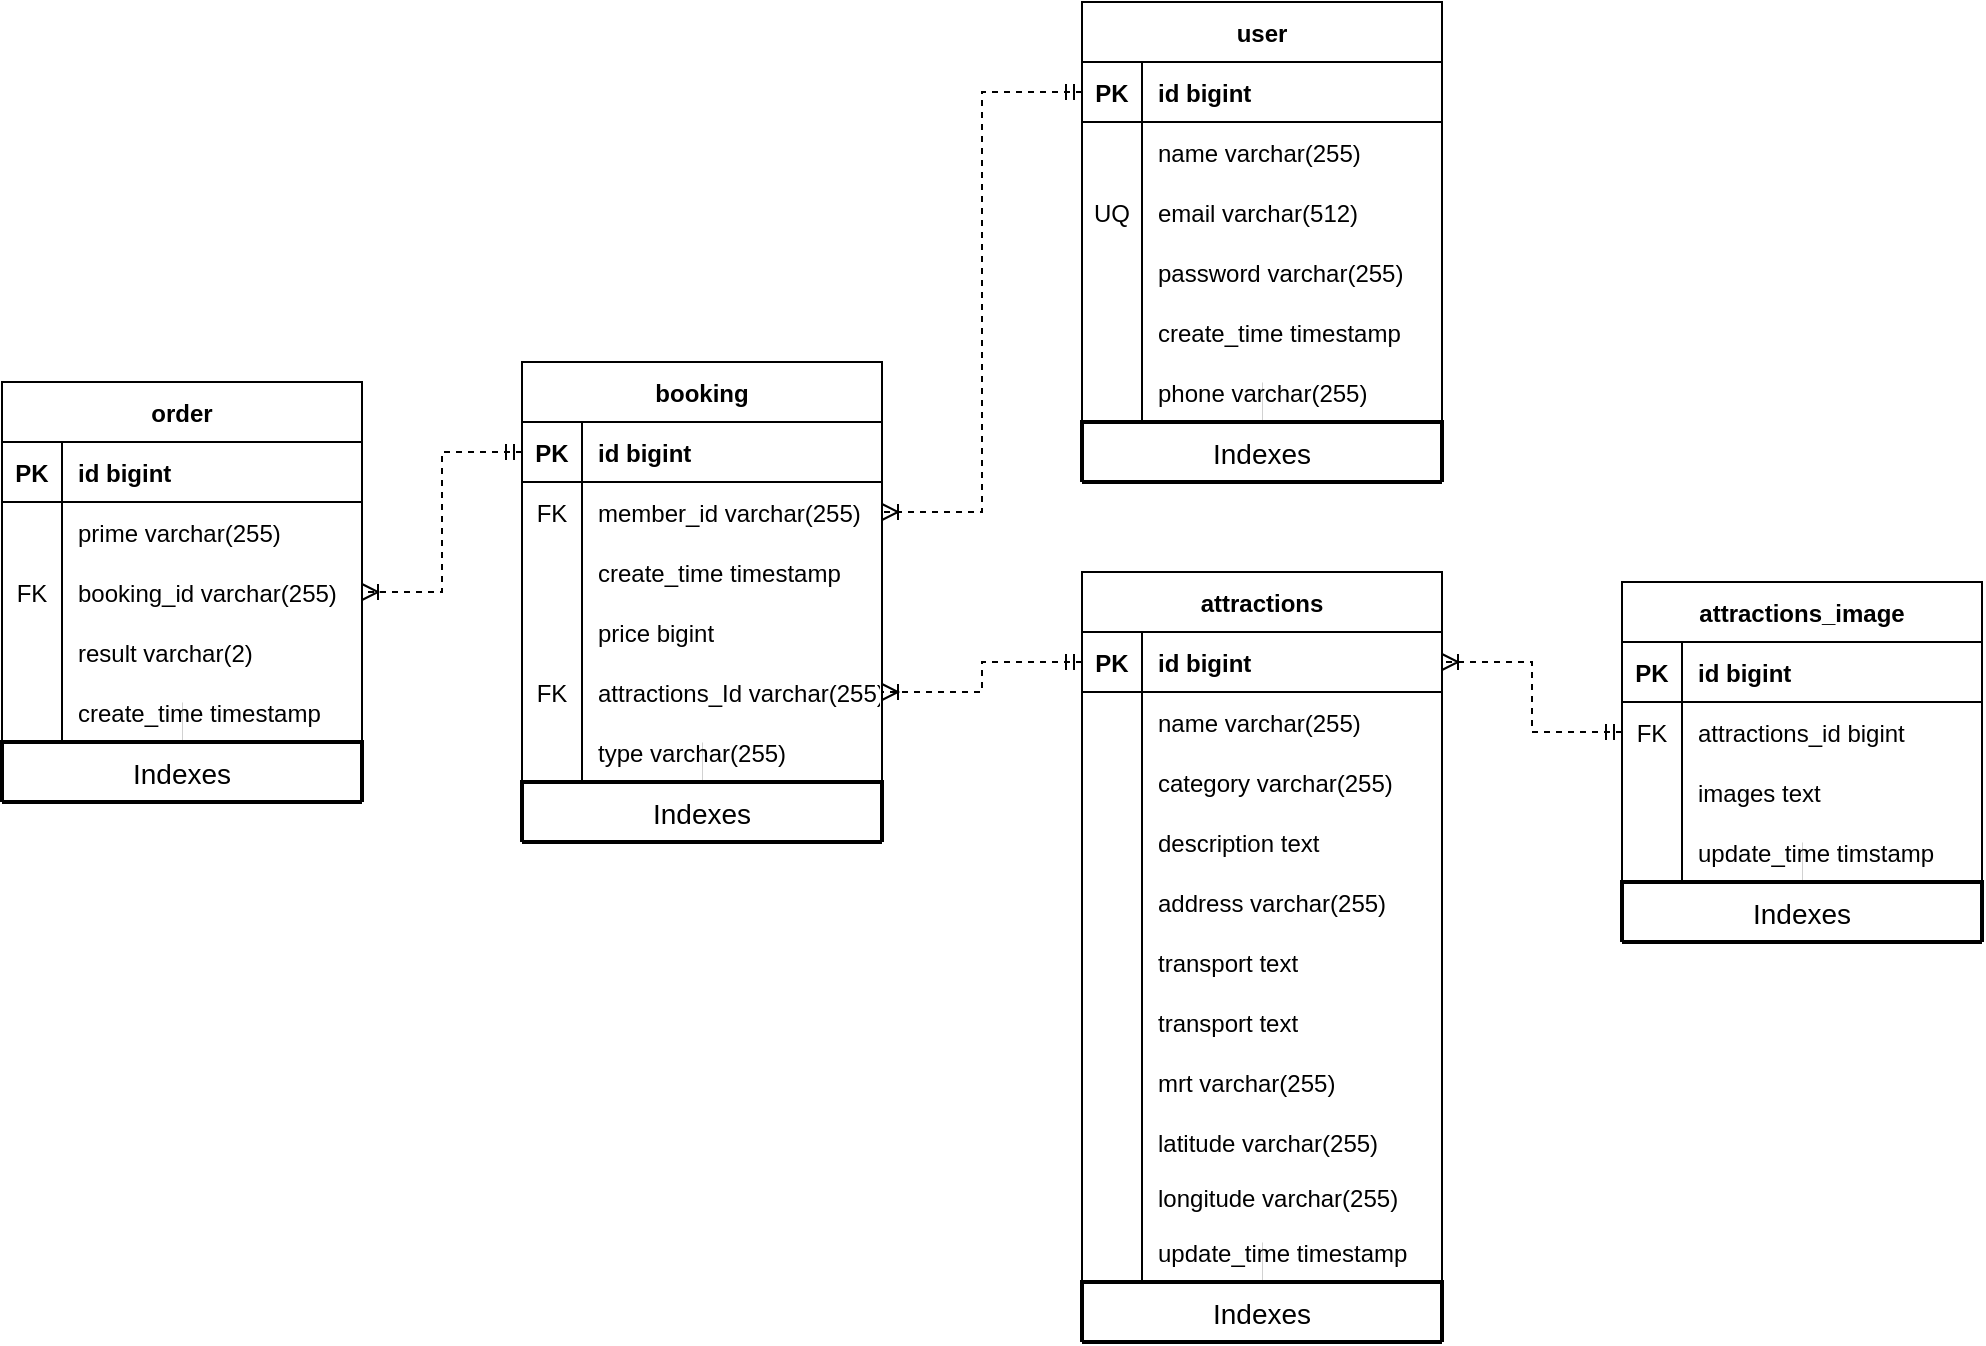 <mxfile version="16.6.4" type="device"><diagram name="Page-1" id="2ca16b54-16f6-2749-3443-fa8db7711227"><mxGraphModel dx="1056" dy="590" grid="1" gridSize="10" guides="1" tooltips="1" connect="1" arrows="1" fold="1" page="1" pageScale="1" pageWidth="1100" pageHeight="850" background="none" math="0" shadow="0"><root><mxCell id="0"/><mxCell id="1" parent="0"/><mxCell id="bOyy2fkthB6NbltApx4G-75" value="" style="edgeStyle=orthogonalEdgeStyle;rounded=0;orthogonalLoop=1;jettySize=auto;html=1;endArrow=none;endFill=0;strokeWidth=0;" parent="1" source="bOyy2fkthB6NbltApx4G-18" target="bOyy2fkthB6NbltApx4G-59" edge="1"><mxGeometry relative="1" as="geometry"/></mxCell><mxCell id="bOyy2fkthB6NbltApx4G-18" value="user" style="shape=table;startSize=30;container=1;collapsible=1;childLayout=tableLayout;fixedRows=1;rowLines=0;fontStyle=1;align=center;resizeLast=1;" parent="1" vertex="1"><mxGeometry x="550" y="30" width="180" height="210" as="geometry"><mxRectangle x="510" y="290" width="60" height="30" as="alternateBounds"/></mxGeometry></mxCell><mxCell id="bOyy2fkthB6NbltApx4G-19" value="" style="shape=tableRow;horizontal=0;startSize=0;swimlaneHead=0;swimlaneBody=0;fillColor=none;collapsible=0;dropTarget=0;points=[[0,0.5],[1,0.5]];portConstraint=eastwest;top=0;left=0;right=0;bottom=1;" parent="bOyy2fkthB6NbltApx4G-18" vertex="1"><mxGeometry y="30" width="180" height="30" as="geometry"/></mxCell><mxCell id="bOyy2fkthB6NbltApx4G-20" value="PK" style="shape=partialRectangle;connectable=0;fillColor=none;top=0;left=0;bottom=0;right=0;fontStyle=1;overflow=hidden;" parent="bOyy2fkthB6NbltApx4G-19" vertex="1"><mxGeometry width="30" height="30" as="geometry"><mxRectangle width="30" height="30" as="alternateBounds"/></mxGeometry></mxCell><mxCell id="bOyy2fkthB6NbltApx4G-21" value="id bigint" style="shape=partialRectangle;connectable=0;fillColor=none;top=0;left=0;bottom=0;right=0;align=left;spacingLeft=6;fontStyle=1;overflow=hidden;" parent="bOyy2fkthB6NbltApx4G-19" vertex="1"><mxGeometry x="30" width="150" height="30" as="geometry"><mxRectangle width="150" height="30" as="alternateBounds"/></mxGeometry></mxCell><mxCell id="bOyy2fkthB6NbltApx4G-22" value="" style="shape=tableRow;horizontal=0;startSize=0;swimlaneHead=0;swimlaneBody=0;fillColor=none;collapsible=0;dropTarget=0;points=[[0,0.5],[1,0.5]];portConstraint=eastwest;top=0;left=0;right=0;bottom=0;" parent="bOyy2fkthB6NbltApx4G-18" vertex="1"><mxGeometry y="60" width="180" height="30" as="geometry"/></mxCell><mxCell id="bOyy2fkthB6NbltApx4G-23" value="" style="shape=partialRectangle;connectable=0;fillColor=none;top=0;left=0;bottom=0;right=0;editable=1;overflow=hidden;" parent="bOyy2fkthB6NbltApx4G-22" vertex="1"><mxGeometry width="30" height="30" as="geometry"><mxRectangle width="30" height="30" as="alternateBounds"/></mxGeometry></mxCell><mxCell id="bOyy2fkthB6NbltApx4G-24" value="name varchar(255)" style="shape=partialRectangle;connectable=0;fillColor=none;top=0;left=0;bottom=0;right=0;align=left;spacingLeft=6;overflow=hidden;" parent="bOyy2fkthB6NbltApx4G-22" vertex="1"><mxGeometry x="30" width="150" height="30" as="geometry"><mxRectangle width="150" height="30" as="alternateBounds"/></mxGeometry></mxCell><mxCell id="bOyy2fkthB6NbltApx4G-25" value="" style="shape=tableRow;horizontal=0;startSize=0;swimlaneHead=0;swimlaneBody=0;fillColor=none;collapsible=0;dropTarget=0;points=[[0,0.5],[1,0.5]];portConstraint=eastwest;top=0;left=0;right=0;bottom=0;" parent="bOyy2fkthB6NbltApx4G-18" vertex="1"><mxGeometry y="90" width="180" height="30" as="geometry"/></mxCell><mxCell id="bOyy2fkthB6NbltApx4G-26" value="UQ" style="shape=partialRectangle;connectable=0;fillColor=none;top=0;left=0;bottom=0;right=0;editable=1;overflow=hidden;" parent="bOyy2fkthB6NbltApx4G-25" vertex="1"><mxGeometry width="30" height="30" as="geometry"><mxRectangle width="30" height="30" as="alternateBounds"/></mxGeometry></mxCell><mxCell id="bOyy2fkthB6NbltApx4G-27" value="email varchar(512)" style="shape=partialRectangle;connectable=0;fillColor=none;top=0;left=0;bottom=0;right=0;align=left;spacingLeft=6;overflow=hidden;" parent="bOyy2fkthB6NbltApx4G-25" vertex="1"><mxGeometry x="30" width="150" height="30" as="geometry"><mxRectangle width="150" height="30" as="alternateBounds"/></mxGeometry></mxCell><mxCell id="bOyy2fkthB6NbltApx4G-28" value="" style="shape=tableRow;horizontal=0;startSize=0;swimlaneHead=0;swimlaneBody=0;fillColor=none;collapsible=0;dropTarget=0;portConstraint=eastwest;top=0;left=0;right=0;bottom=0;" parent="bOyy2fkthB6NbltApx4G-18" vertex="1"><mxGeometry y="120" width="180" height="30" as="geometry"/></mxCell><mxCell id="bOyy2fkthB6NbltApx4G-29" value="" style="shape=partialRectangle;connectable=0;fillColor=none;top=0;left=0;bottom=0;right=0;editable=1;overflow=hidden;" parent="bOyy2fkthB6NbltApx4G-28" vertex="1"><mxGeometry width="30" height="30" as="geometry"><mxRectangle width="30" height="30" as="alternateBounds"/></mxGeometry></mxCell><mxCell id="bOyy2fkthB6NbltApx4G-30" value="password varchar(255)" style="shape=partialRectangle;connectable=0;fillColor=none;top=0;left=0;bottom=0;right=0;align=left;spacingLeft=6;overflow=hidden;" parent="bOyy2fkthB6NbltApx4G-28" vertex="1"><mxGeometry x="30" width="150" height="30" as="geometry"><mxRectangle width="150" height="30" as="alternateBounds"/></mxGeometry></mxCell><mxCell id="bOyy2fkthB6NbltApx4G-35" style="shape=tableRow;horizontal=0;startSize=0;swimlaneHead=0;swimlaneBody=0;fillColor=none;collapsible=0;dropTarget=0;points=[[0,0.5],[1,0.5]];portConstraint=eastwest;top=0;left=0;right=0;bottom=0;" parent="bOyy2fkthB6NbltApx4G-18" vertex="1"><mxGeometry y="150" width="180" height="30" as="geometry"/></mxCell><mxCell id="bOyy2fkthB6NbltApx4G-36" style="shape=partialRectangle;connectable=0;fillColor=none;top=0;left=0;bottom=0;right=0;editable=1;overflow=hidden;" parent="bOyy2fkthB6NbltApx4G-35" vertex="1"><mxGeometry width="30" height="30" as="geometry"><mxRectangle width="30" height="30" as="alternateBounds"/></mxGeometry></mxCell><mxCell id="bOyy2fkthB6NbltApx4G-37" value="create_time timestamp" style="shape=partialRectangle;connectable=0;fillColor=none;top=0;left=0;bottom=0;right=0;align=left;spacingLeft=6;overflow=hidden;" parent="bOyy2fkthB6NbltApx4G-35" vertex="1"><mxGeometry x="30" width="150" height="30" as="geometry"><mxRectangle width="150" height="30" as="alternateBounds"/></mxGeometry></mxCell><mxCell id="bOyy2fkthB6NbltApx4G-253" style="shape=tableRow;horizontal=0;startSize=0;swimlaneHead=0;swimlaneBody=0;fillColor=none;collapsible=0;dropTarget=0;points=[[0,0.5],[1,0.5]];portConstraint=eastwest;top=0;left=0;right=0;bottom=0;" parent="bOyy2fkthB6NbltApx4G-18" vertex="1"><mxGeometry y="180" width="180" height="30" as="geometry"/></mxCell><mxCell id="bOyy2fkthB6NbltApx4G-254" style="shape=partialRectangle;connectable=0;fillColor=none;top=0;left=0;bottom=0;right=0;editable=1;overflow=hidden;" parent="bOyy2fkthB6NbltApx4G-253" vertex="1"><mxGeometry width="30" height="30" as="geometry"><mxRectangle width="30" height="30" as="alternateBounds"/></mxGeometry></mxCell><mxCell id="bOyy2fkthB6NbltApx4G-255" value="phone varchar(255)" style="shape=partialRectangle;connectable=0;fillColor=none;top=0;left=0;bottom=0;right=0;align=left;spacingLeft=6;overflow=hidden;" parent="bOyy2fkthB6NbltApx4G-253" vertex="1"><mxGeometry x="30" width="150" height="30" as="geometry"><mxRectangle width="150" height="30" as="alternateBounds"/></mxGeometry></mxCell><mxCell id="bOyy2fkthB6NbltApx4G-38" value="Indexes" style="swimlane;childLayout=stackLayout;horizontal=1;startSize=30;horizontalStack=0;rounded=1;fontSize=14;fontStyle=0;strokeWidth=2;resizeParent=0;resizeLast=1;shadow=0;dashed=0;align=center;" parent="1" vertex="1" collapsed="1"><mxGeometry x="550" y="240" width="180" height="30" as="geometry"><mxRectangle x="350" y="480" width="180" height="120" as="alternateBounds"/></mxGeometry></mxCell><mxCell id="bOyy2fkthB6NbltApx4G-39" value="+Attribute1&#10;+Attribute2&#10;+Attribute3" style="align=left;strokeColor=none;fillColor=none;spacingLeft=4;fontSize=12;verticalAlign=top;resizable=0;rotatable=0;part=1;" parent="bOyy2fkthB6NbltApx4G-38" vertex="1"><mxGeometry y="30" width="180" height="90" as="geometry"/></mxCell><mxCell id="bOyy2fkthB6NbltApx4G-59" value="member" style="shape=table;startSize=30;container=1;collapsible=1;childLayout=tableLayout;fixedRows=1;rowLines=0;fontStyle=1;align=center;resizeLast=1;" parent="bOyy2fkthB6NbltApx4G-38" vertex="1"><mxGeometry x="-20" y="-20" width="180" height="180" as="geometry"><mxRectangle x="510" y="290" width="60" height="30" as="alternateBounds"/></mxGeometry></mxCell><mxCell id="bOyy2fkthB6NbltApx4G-60" value="" style="shape=tableRow;horizontal=0;startSize=0;swimlaneHead=0;swimlaneBody=0;fillColor=none;collapsible=0;dropTarget=0;points=[[0,0.5],[1,0.5]];portConstraint=eastwest;top=0;left=0;right=0;bottom=1;" parent="bOyy2fkthB6NbltApx4G-59" vertex="1"><mxGeometry y="30" width="180" height="30" as="geometry"/></mxCell><mxCell id="bOyy2fkthB6NbltApx4G-61" value="PK" style="shape=partialRectangle;connectable=0;fillColor=none;top=0;left=0;bottom=0;right=0;fontStyle=1;overflow=hidden;" parent="bOyy2fkthB6NbltApx4G-60" vertex="1"><mxGeometry width="30" height="30" as="geometry"><mxRectangle width="30" height="30" as="alternateBounds"/></mxGeometry></mxCell><mxCell id="bOyy2fkthB6NbltApx4G-62" value="id bigint" style="shape=partialRectangle;connectable=0;fillColor=none;top=0;left=0;bottom=0;right=0;align=left;spacingLeft=6;fontStyle=1;overflow=hidden;" parent="bOyy2fkthB6NbltApx4G-60" vertex="1"><mxGeometry x="30" width="150" height="30" as="geometry"><mxRectangle width="150" height="30" as="alternateBounds"/></mxGeometry></mxCell><mxCell id="bOyy2fkthB6NbltApx4G-63" value="" style="shape=tableRow;horizontal=0;startSize=0;swimlaneHead=0;swimlaneBody=0;fillColor=none;collapsible=0;dropTarget=0;points=[[0,0.5],[1,0.5]];portConstraint=eastwest;top=0;left=0;right=0;bottom=0;" parent="bOyy2fkthB6NbltApx4G-59" vertex="1"><mxGeometry y="60" width="180" height="30" as="geometry"/></mxCell><mxCell id="bOyy2fkthB6NbltApx4G-64" value="" style="shape=partialRectangle;connectable=0;fillColor=none;top=0;left=0;bottom=0;right=0;editable=1;overflow=hidden;" parent="bOyy2fkthB6NbltApx4G-63" vertex="1"><mxGeometry width="30" height="30" as="geometry"><mxRectangle width="30" height="30" as="alternateBounds"/></mxGeometry></mxCell><mxCell id="bOyy2fkthB6NbltApx4G-65" value="name varchar(255)" style="shape=partialRectangle;connectable=0;fillColor=none;top=0;left=0;bottom=0;right=0;align=left;spacingLeft=6;overflow=hidden;" parent="bOyy2fkthB6NbltApx4G-63" vertex="1"><mxGeometry x="30" width="150" height="30" as="geometry"><mxRectangle width="150" height="30" as="alternateBounds"/></mxGeometry></mxCell><mxCell id="bOyy2fkthB6NbltApx4G-66" value="" style="shape=tableRow;horizontal=0;startSize=0;swimlaneHead=0;swimlaneBody=0;fillColor=none;collapsible=0;dropTarget=0;points=[[0,0.5],[1,0.5]];portConstraint=eastwest;top=0;left=0;right=0;bottom=0;" parent="bOyy2fkthB6NbltApx4G-59" vertex="1"><mxGeometry y="90" width="180" height="30" as="geometry"/></mxCell><mxCell id="bOyy2fkthB6NbltApx4G-67" value="" style="shape=partialRectangle;connectable=0;fillColor=none;top=0;left=0;bottom=0;right=0;editable=1;overflow=hidden;" parent="bOyy2fkthB6NbltApx4G-66" vertex="1"><mxGeometry width="30" height="30" as="geometry"><mxRectangle width="30" height="30" as="alternateBounds"/></mxGeometry></mxCell><mxCell id="bOyy2fkthB6NbltApx4G-68" value="username varchar(255)" style="shape=partialRectangle;connectable=0;fillColor=none;top=0;left=0;bottom=0;right=0;align=left;spacingLeft=6;overflow=hidden;" parent="bOyy2fkthB6NbltApx4G-66" vertex="1"><mxGeometry x="30" width="150" height="30" as="geometry"><mxRectangle width="150" height="30" as="alternateBounds"/></mxGeometry></mxCell><mxCell id="bOyy2fkthB6NbltApx4G-69" value="" style="shape=tableRow;horizontal=0;startSize=0;swimlaneHead=0;swimlaneBody=0;fillColor=none;collapsible=0;dropTarget=0;portConstraint=eastwest;top=0;left=0;right=0;bottom=0;" parent="bOyy2fkthB6NbltApx4G-59" vertex="1"><mxGeometry y="120" width="180" height="30" as="geometry"/></mxCell><mxCell id="bOyy2fkthB6NbltApx4G-70" value="" style="shape=partialRectangle;connectable=0;fillColor=none;top=0;left=0;bottom=0;right=0;editable=1;overflow=hidden;" parent="bOyy2fkthB6NbltApx4G-69" vertex="1"><mxGeometry width="30" height="30" as="geometry"><mxRectangle width="30" height="30" as="alternateBounds"/></mxGeometry></mxCell><mxCell id="bOyy2fkthB6NbltApx4G-71" value="password varchar(255)" style="shape=partialRectangle;connectable=0;fillColor=none;top=0;left=0;bottom=0;right=0;align=left;spacingLeft=6;overflow=hidden;" parent="bOyy2fkthB6NbltApx4G-69" vertex="1"><mxGeometry x="30" width="150" height="30" as="geometry"><mxRectangle width="150" height="30" as="alternateBounds"/></mxGeometry></mxCell><mxCell id="bOyy2fkthB6NbltApx4G-72" style="shape=tableRow;horizontal=0;startSize=0;swimlaneHead=0;swimlaneBody=0;fillColor=none;collapsible=0;dropTarget=0;points=[[0,0.5],[1,0.5]];portConstraint=eastwest;top=0;left=0;right=0;bottom=0;" parent="bOyy2fkthB6NbltApx4G-59" vertex="1"><mxGeometry y="150" width="180" height="30" as="geometry"/></mxCell><mxCell id="bOyy2fkthB6NbltApx4G-73" style="shape=partialRectangle;connectable=0;fillColor=none;top=0;left=0;bottom=0;right=0;editable=1;overflow=hidden;" parent="bOyy2fkthB6NbltApx4G-72" vertex="1"><mxGeometry width="30" height="30" as="geometry"><mxRectangle width="30" height="30" as="alternateBounds"/></mxGeometry></mxCell><mxCell id="bOyy2fkthB6NbltApx4G-74" value="create_time timestamp" style="shape=partialRectangle;connectable=0;fillColor=none;top=0;left=0;bottom=0;right=0;align=left;spacingLeft=6;overflow=hidden;" parent="bOyy2fkthB6NbltApx4G-72" vertex="1"><mxGeometry x="30" width="150" height="30" as="geometry"><mxRectangle width="150" height="30" as="alternateBounds"/></mxGeometry></mxCell><mxCell id="bOyy2fkthB6NbltApx4G-77" value="" style="edgeStyle=orthogonalEdgeStyle;rounded=0;orthogonalLoop=1;jettySize=auto;html=1;endArrow=none;endFill=0;strokeWidth=0;" parent="1" source="bOyy2fkthB6NbltApx4G-78" target="bOyy2fkthB6NbltApx4G-96" edge="1"><mxGeometry relative="1" as="geometry"/></mxCell><mxCell id="bOyy2fkthB6NbltApx4G-78" value="attractions" style="shape=table;startSize=30;container=1;collapsible=1;childLayout=tableLayout;fixedRows=1;rowLines=0;fontStyle=1;align=center;resizeLast=1;" parent="1" vertex="1"><mxGeometry x="550" y="315" width="180" height="355" as="geometry"><mxRectangle x="510" y="290" width="60" height="30" as="alternateBounds"/></mxGeometry></mxCell><mxCell id="bOyy2fkthB6NbltApx4G-79" value="" style="shape=tableRow;horizontal=0;startSize=0;swimlaneHead=0;swimlaneBody=0;fillColor=none;collapsible=0;dropTarget=0;points=[[0,0.5],[1,0.5]];portConstraint=eastwest;top=0;left=0;right=0;bottom=1;" parent="bOyy2fkthB6NbltApx4G-78" vertex="1"><mxGeometry y="30" width="180" height="30" as="geometry"/></mxCell><mxCell id="bOyy2fkthB6NbltApx4G-80" value="PK" style="shape=partialRectangle;connectable=0;fillColor=none;top=0;left=0;bottom=0;right=0;fontStyle=1;overflow=hidden;" parent="bOyy2fkthB6NbltApx4G-79" vertex="1"><mxGeometry width="30" height="30" as="geometry"><mxRectangle width="30" height="30" as="alternateBounds"/></mxGeometry></mxCell><mxCell id="bOyy2fkthB6NbltApx4G-81" value="id bigint" style="shape=partialRectangle;connectable=0;fillColor=none;top=0;left=0;bottom=0;right=0;align=left;spacingLeft=6;fontStyle=1;overflow=hidden;" parent="bOyy2fkthB6NbltApx4G-79" vertex="1"><mxGeometry x="30" width="150" height="30" as="geometry"><mxRectangle width="150" height="30" as="alternateBounds"/></mxGeometry></mxCell><mxCell id="bOyy2fkthB6NbltApx4G-82" value="" style="shape=tableRow;horizontal=0;startSize=0;swimlaneHead=0;swimlaneBody=0;fillColor=none;collapsible=0;dropTarget=0;points=[[0,0.5],[1,0.5]];portConstraint=eastwest;top=0;left=0;right=0;bottom=0;" parent="bOyy2fkthB6NbltApx4G-78" vertex="1"><mxGeometry y="60" width="180" height="30" as="geometry"/></mxCell><mxCell id="bOyy2fkthB6NbltApx4G-83" value="" style="shape=partialRectangle;connectable=0;fillColor=none;top=0;left=0;bottom=0;right=0;editable=1;overflow=hidden;" parent="bOyy2fkthB6NbltApx4G-82" vertex="1"><mxGeometry width="30" height="30" as="geometry"><mxRectangle width="30" height="30" as="alternateBounds"/></mxGeometry></mxCell><mxCell id="bOyy2fkthB6NbltApx4G-84" value="name varchar(255)" style="shape=partialRectangle;connectable=0;fillColor=none;top=0;left=0;bottom=0;right=0;align=left;spacingLeft=6;overflow=hidden;" parent="bOyy2fkthB6NbltApx4G-82" vertex="1"><mxGeometry x="30" width="150" height="30" as="geometry"><mxRectangle width="150" height="30" as="alternateBounds"/></mxGeometry></mxCell><mxCell id="bOyy2fkthB6NbltApx4G-85" value="" style="shape=tableRow;horizontal=0;startSize=0;swimlaneHead=0;swimlaneBody=0;fillColor=none;collapsible=0;dropTarget=0;points=[[0,0.5],[1,0.5]];portConstraint=eastwest;top=0;left=0;right=0;bottom=0;" parent="bOyy2fkthB6NbltApx4G-78" vertex="1"><mxGeometry y="90" width="180" height="30" as="geometry"/></mxCell><mxCell id="bOyy2fkthB6NbltApx4G-86" value="" style="shape=partialRectangle;connectable=0;fillColor=none;top=0;left=0;bottom=0;right=0;editable=1;overflow=hidden;" parent="bOyy2fkthB6NbltApx4G-85" vertex="1"><mxGeometry width="30" height="30" as="geometry"><mxRectangle width="30" height="30" as="alternateBounds"/></mxGeometry></mxCell><mxCell id="bOyy2fkthB6NbltApx4G-87" value="category varchar(255)" style="shape=partialRectangle;connectable=0;fillColor=none;top=0;left=0;bottom=0;right=0;align=left;spacingLeft=6;overflow=hidden;" parent="bOyy2fkthB6NbltApx4G-85" vertex="1"><mxGeometry x="30" width="150" height="30" as="geometry"><mxRectangle width="150" height="30" as="alternateBounds"/></mxGeometry></mxCell><mxCell id="bOyy2fkthB6NbltApx4G-88" value="" style="shape=tableRow;horizontal=0;startSize=0;swimlaneHead=0;swimlaneBody=0;fillColor=none;collapsible=0;dropTarget=0;portConstraint=eastwest;top=0;left=0;right=0;bottom=0;" parent="bOyy2fkthB6NbltApx4G-78" vertex="1"><mxGeometry y="120" width="180" height="30" as="geometry"/></mxCell><mxCell id="bOyy2fkthB6NbltApx4G-89" value="" style="shape=partialRectangle;connectable=0;fillColor=none;top=0;left=0;bottom=0;right=0;editable=1;overflow=hidden;" parent="bOyy2fkthB6NbltApx4G-88" vertex="1"><mxGeometry width="30" height="30" as="geometry"><mxRectangle width="30" height="30" as="alternateBounds"/></mxGeometry></mxCell><mxCell id="bOyy2fkthB6NbltApx4G-90" value="description text" style="shape=partialRectangle;connectable=0;fillColor=none;top=0;left=0;bottom=0;right=0;align=left;spacingLeft=6;overflow=hidden;" parent="bOyy2fkthB6NbltApx4G-88" vertex="1"><mxGeometry x="30" width="150" height="30" as="geometry"><mxRectangle width="150" height="30" as="alternateBounds"/></mxGeometry></mxCell><mxCell id="bOyy2fkthB6NbltApx4G-91" style="shape=tableRow;horizontal=0;startSize=0;swimlaneHead=0;swimlaneBody=0;fillColor=none;collapsible=0;dropTarget=0;points=[[0,0.5],[1,0.5]];portConstraint=eastwest;top=0;left=0;right=0;bottom=0;" parent="bOyy2fkthB6NbltApx4G-78" vertex="1"><mxGeometry y="150" width="180" height="30" as="geometry"/></mxCell><mxCell id="bOyy2fkthB6NbltApx4G-92" style="shape=partialRectangle;connectable=0;fillColor=none;top=0;left=0;bottom=0;right=0;editable=1;overflow=hidden;" parent="bOyy2fkthB6NbltApx4G-91" vertex="1"><mxGeometry width="30" height="30" as="geometry"><mxRectangle width="30" height="30" as="alternateBounds"/></mxGeometry></mxCell><mxCell id="bOyy2fkthB6NbltApx4G-93" value="address varchar(255)" style="shape=partialRectangle;connectable=0;fillColor=none;top=0;left=0;bottom=0;right=0;align=left;spacingLeft=6;overflow=hidden;" parent="bOyy2fkthB6NbltApx4G-91" vertex="1"><mxGeometry x="30" width="150" height="30" as="geometry"><mxRectangle width="150" height="30" as="alternateBounds"/></mxGeometry></mxCell><mxCell id="bOyy2fkthB6NbltApx4G-182" style="shape=tableRow;horizontal=0;startSize=0;swimlaneHead=0;swimlaneBody=0;fillColor=none;collapsible=0;dropTarget=0;points=[[0,0.5],[1,0.5]];portConstraint=eastwest;top=0;left=0;right=0;bottom=0;" parent="bOyy2fkthB6NbltApx4G-78" vertex="1"><mxGeometry y="180" width="180" height="30" as="geometry"/></mxCell><mxCell id="bOyy2fkthB6NbltApx4G-183" style="shape=partialRectangle;connectable=0;fillColor=none;top=0;left=0;bottom=0;right=0;editable=1;overflow=hidden;" parent="bOyy2fkthB6NbltApx4G-182" vertex="1"><mxGeometry width="30" height="30" as="geometry"><mxRectangle width="30" height="30" as="alternateBounds"/></mxGeometry></mxCell><mxCell id="bOyy2fkthB6NbltApx4G-184" value="transport text" style="shape=partialRectangle;connectable=0;fillColor=none;top=0;left=0;bottom=0;right=0;align=left;spacingLeft=6;overflow=hidden;" parent="bOyy2fkthB6NbltApx4G-182" vertex="1"><mxGeometry x="30" width="150" height="30" as="geometry"><mxRectangle width="150" height="30" as="alternateBounds"/></mxGeometry></mxCell><mxCell id="bOyy2fkthB6NbltApx4G-275" style="shape=tableRow;horizontal=0;startSize=0;swimlaneHead=0;swimlaneBody=0;fillColor=none;collapsible=0;dropTarget=0;points=[[0,0.5],[1,0.5]];portConstraint=eastwest;top=0;left=0;right=0;bottom=0;" parent="bOyy2fkthB6NbltApx4G-78" vertex="1"><mxGeometry y="210" width="180" height="30" as="geometry"/></mxCell><mxCell id="bOyy2fkthB6NbltApx4G-276" style="shape=partialRectangle;connectable=0;fillColor=none;top=0;left=0;bottom=0;right=0;editable=1;overflow=hidden;" parent="bOyy2fkthB6NbltApx4G-275" vertex="1"><mxGeometry width="30" height="30" as="geometry"><mxRectangle width="30" height="30" as="alternateBounds"/></mxGeometry></mxCell><mxCell id="bOyy2fkthB6NbltApx4G-277" value="transport text" style="shape=partialRectangle;connectable=0;fillColor=none;top=0;left=0;bottom=0;right=0;align=left;spacingLeft=6;overflow=hidden;" parent="bOyy2fkthB6NbltApx4G-275" vertex="1"><mxGeometry x="30" width="150" height="30" as="geometry"><mxRectangle width="150" height="30" as="alternateBounds"/></mxGeometry></mxCell><mxCell id="bOyy2fkthB6NbltApx4G-185" style="shape=tableRow;horizontal=0;startSize=0;swimlaneHead=0;swimlaneBody=0;fillColor=none;collapsible=0;dropTarget=0;points=[[0,0.5],[1,0.5]];portConstraint=eastwest;top=0;left=0;right=0;bottom=0;" parent="bOyy2fkthB6NbltApx4G-78" vertex="1"><mxGeometry y="240" width="180" height="30" as="geometry"/></mxCell><mxCell id="bOyy2fkthB6NbltApx4G-186" style="shape=partialRectangle;connectable=0;fillColor=none;top=0;left=0;bottom=0;right=0;editable=1;overflow=hidden;" parent="bOyy2fkthB6NbltApx4G-185" vertex="1"><mxGeometry width="30" height="30" as="geometry"><mxRectangle width="30" height="30" as="alternateBounds"/></mxGeometry></mxCell><mxCell id="bOyy2fkthB6NbltApx4G-187" value="mrt varchar(255)" style="shape=partialRectangle;connectable=0;fillColor=none;top=0;left=0;bottom=0;right=0;align=left;spacingLeft=6;overflow=hidden;" parent="bOyy2fkthB6NbltApx4G-185" vertex="1"><mxGeometry x="30" width="150" height="30" as="geometry"><mxRectangle width="150" height="30" as="alternateBounds"/></mxGeometry></mxCell><mxCell id="bOyy2fkthB6NbltApx4G-188" style="shape=tableRow;horizontal=0;startSize=0;swimlaneHead=0;swimlaneBody=0;fillColor=none;collapsible=0;dropTarget=0;points=[[0,0.5],[1,0.5]];portConstraint=eastwest;top=0;left=0;right=0;bottom=0;" parent="bOyy2fkthB6NbltApx4G-78" vertex="1"><mxGeometry y="270" width="180" height="30" as="geometry"/></mxCell><mxCell id="bOyy2fkthB6NbltApx4G-189" style="shape=partialRectangle;connectable=0;fillColor=none;top=0;left=0;bottom=0;right=0;editable=1;overflow=hidden;" parent="bOyy2fkthB6NbltApx4G-188" vertex="1"><mxGeometry width="30" height="30" as="geometry"><mxRectangle width="30" height="30" as="alternateBounds"/></mxGeometry></mxCell><mxCell id="bOyy2fkthB6NbltApx4G-190" value="latitude varchar(255)" style="shape=partialRectangle;connectable=0;fillColor=none;top=0;left=0;bottom=0;right=0;align=left;spacingLeft=6;overflow=hidden;" parent="bOyy2fkthB6NbltApx4G-188" vertex="1"><mxGeometry x="30" width="150" height="30" as="geometry"><mxRectangle width="150" height="30" as="alternateBounds"/></mxGeometry></mxCell><mxCell id="bOyy2fkthB6NbltApx4G-191" style="shape=tableRow;horizontal=0;startSize=0;swimlaneHead=0;swimlaneBody=0;fillColor=none;collapsible=0;dropTarget=0;points=[[0,0.5],[1,0.5]];portConstraint=eastwest;top=0;left=0;right=0;bottom=0;" parent="bOyy2fkthB6NbltApx4G-78" vertex="1"><mxGeometry y="300" width="180" height="25" as="geometry"/></mxCell><mxCell id="bOyy2fkthB6NbltApx4G-192" style="shape=partialRectangle;connectable=0;fillColor=none;top=0;left=0;bottom=0;right=0;editable=1;overflow=hidden;" parent="bOyy2fkthB6NbltApx4G-191" vertex="1"><mxGeometry width="30" height="25" as="geometry"><mxRectangle width="30" height="25" as="alternateBounds"/></mxGeometry></mxCell><mxCell id="bOyy2fkthB6NbltApx4G-193" value="longitude varchar(255)" style="shape=partialRectangle;connectable=0;fillColor=none;top=0;left=0;bottom=0;right=0;align=left;spacingLeft=6;overflow=hidden;" parent="bOyy2fkthB6NbltApx4G-191" vertex="1"><mxGeometry x="30" width="150" height="25" as="geometry"><mxRectangle width="150" height="25" as="alternateBounds"/></mxGeometry></mxCell><mxCell id="bOyy2fkthB6NbltApx4G-272" style="shape=tableRow;horizontal=0;startSize=0;swimlaneHead=0;swimlaneBody=0;fillColor=none;collapsible=0;dropTarget=0;points=[[0,0.5],[1,0.5]];portConstraint=eastwest;top=0;left=0;right=0;bottom=0;" parent="bOyy2fkthB6NbltApx4G-78" vertex="1"><mxGeometry y="325" width="180" height="30" as="geometry"/></mxCell><mxCell id="bOyy2fkthB6NbltApx4G-273" style="shape=partialRectangle;connectable=0;fillColor=none;top=0;left=0;bottom=0;right=0;editable=1;overflow=hidden;" parent="bOyy2fkthB6NbltApx4G-272" vertex="1"><mxGeometry width="30" height="30" as="geometry"><mxRectangle width="30" height="30" as="alternateBounds"/></mxGeometry></mxCell><mxCell id="bOyy2fkthB6NbltApx4G-274" value="update_time timestamp" style="shape=partialRectangle;connectable=0;fillColor=none;top=0;left=0;bottom=0;right=0;align=left;spacingLeft=6;overflow=hidden;" parent="bOyy2fkthB6NbltApx4G-272" vertex="1"><mxGeometry x="30" width="150" height="30" as="geometry"><mxRectangle width="150" height="30" as="alternateBounds"/></mxGeometry></mxCell><mxCell id="bOyy2fkthB6NbltApx4G-94" value="Indexes" style="swimlane;childLayout=stackLayout;horizontal=1;startSize=30;horizontalStack=0;rounded=1;fontSize=14;fontStyle=0;strokeWidth=2;resizeParent=0;resizeLast=1;shadow=0;dashed=0;align=center;" parent="1" vertex="1" collapsed="1"><mxGeometry x="550" y="670" width="180" height="30" as="geometry"><mxRectangle x="350" y="480" width="180" height="120" as="alternateBounds"/></mxGeometry></mxCell><mxCell id="bOyy2fkthB6NbltApx4G-95" value="+Attribute1&#10;+Attribute2&#10;+Attribute3" style="align=left;strokeColor=none;fillColor=none;spacingLeft=4;fontSize=12;verticalAlign=top;resizable=0;rotatable=0;part=1;" parent="bOyy2fkthB6NbltApx4G-94" vertex="1"><mxGeometry y="30" width="180" height="90" as="geometry"/></mxCell><mxCell id="bOyy2fkthB6NbltApx4G-96" value="member" style="shape=table;startSize=30;container=1;collapsible=1;childLayout=tableLayout;fixedRows=1;rowLines=0;fontStyle=1;align=center;resizeLast=1;" parent="bOyy2fkthB6NbltApx4G-94" vertex="1"><mxGeometry x="-20" y="-20" width="180" height="180" as="geometry"><mxRectangle x="510" y="290" width="60" height="30" as="alternateBounds"/></mxGeometry></mxCell><mxCell id="bOyy2fkthB6NbltApx4G-97" value="" style="shape=tableRow;horizontal=0;startSize=0;swimlaneHead=0;swimlaneBody=0;fillColor=none;collapsible=0;dropTarget=0;points=[[0,0.5],[1,0.5]];portConstraint=eastwest;top=0;left=0;right=0;bottom=1;" parent="bOyy2fkthB6NbltApx4G-96" vertex="1"><mxGeometry y="30" width="180" height="30" as="geometry"/></mxCell><mxCell id="bOyy2fkthB6NbltApx4G-98" value="PK" style="shape=partialRectangle;connectable=0;fillColor=none;top=0;left=0;bottom=0;right=0;fontStyle=1;overflow=hidden;" parent="bOyy2fkthB6NbltApx4G-97" vertex="1"><mxGeometry width="30" height="30" as="geometry"><mxRectangle width="30" height="30" as="alternateBounds"/></mxGeometry></mxCell><mxCell id="bOyy2fkthB6NbltApx4G-99" value="id bigint" style="shape=partialRectangle;connectable=0;fillColor=none;top=0;left=0;bottom=0;right=0;align=left;spacingLeft=6;fontStyle=1;overflow=hidden;" parent="bOyy2fkthB6NbltApx4G-97" vertex="1"><mxGeometry x="30" width="150" height="30" as="geometry"><mxRectangle width="150" height="30" as="alternateBounds"/></mxGeometry></mxCell><mxCell id="bOyy2fkthB6NbltApx4G-100" value="" style="shape=tableRow;horizontal=0;startSize=0;swimlaneHead=0;swimlaneBody=0;fillColor=none;collapsible=0;dropTarget=0;points=[[0,0.5],[1,0.5]];portConstraint=eastwest;top=0;left=0;right=0;bottom=0;" parent="bOyy2fkthB6NbltApx4G-96" vertex="1"><mxGeometry y="60" width="180" height="30" as="geometry"/></mxCell><mxCell id="bOyy2fkthB6NbltApx4G-101" value="" style="shape=partialRectangle;connectable=0;fillColor=none;top=0;left=0;bottom=0;right=0;editable=1;overflow=hidden;" parent="bOyy2fkthB6NbltApx4G-100" vertex="1"><mxGeometry width="30" height="30" as="geometry"><mxRectangle width="30" height="30" as="alternateBounds"/></mxGeometry></mxCell><mxCell id="bOyy2fkthB6NbltApx4G-102" value="name varchar(255)" style="shape=partialRectangle;connectable=0;fillColor=none;top=0;left=0;bottom=0;right=0;align=left;spacingLeft=6;overflow=hidden;" parent="bOyy2fkthB6NbltApx4G-100" vertex="1"><mxGeometry x="30" width="150" height="30" as="geometry"><mxRectangle width="150" height="30" as="alternateBounds"/></mxGeometry></mxCell><mxCell id="bOyy2fkthB6NbltApx4G-103" value="" style="shape=tableRow;horizontal=0;startSize=0;swimlaneHead=0;swimlaneBody=0;fillColor=none;collapsible=0;dropTarget=0;points=[[0,0.5],[1,0.5]];portConstraint=eastwest;top=0;left=0;right=0;bottom=0;" parent="bOyy2fkthB6NbltApx4G-96" vertex="1"><mxGeometry y="90" width="180" height="30" as="geometry"/></mxCell><mxCell id="bOyy2fkthB6NbltApx4G-104" value="" style="shape=partialRectangle;connectable=0;fillColor=none;top=0;left=0;bottom=0;right=0;editable=1;overflow=hidden;" parent="bOyy2fkthB6NbltApx4G-103" vertex="1"><mxGeometry width="30" height="30" as="geometry"><mxRectangle width="30" height="30" as="alternateBounds"/></mxGeometry></mxCell><mxCell id="bOyy2fkthB6NbltApx4G-105" value="username varchar(255)" style="shape=partialRectangle;connectable=0;fillColor=none;top=0;left=0;bottom=0;right=0;align=left;spacingLeft=6;overflow=hidden;" parent="bOyy2fkthB6NbltApx4G-103" vertex="1"><mxGeometry x="30" width="150" height="30" as="geometry"><mxRectangle width="150" height="30" as="alternateBounds"/></mxGeometry></mxCell><mxCell id="bOyy2fkthB6NbltApx4G-106" value="" style="shape=tableRow;horizontal=0;startSize=0;swimlaneHead=0;swimlaneBody=0;fillColor=none;collapsible=0;dropTarget=0;portConstraint=eastwest;top=0;left=0;right=0;bottom=0;" parent="bOyy2fkthB6NbltApx4G-96" vertex="1"><mxGeometry y="120" width="180" height="30" as="geometry"/></mxCell><mxCell id="bOyy2fkthB6NbltApx4G-107" value="" style="shape=partialRectangle;connectable=0;fillColor=none;top=0;left=0;bottom=0;right=0;editable=1;overflow=hidden;" parent="bOyy2fkthB6NbltApx4G-106" vertex="1"><mxGeometry width="30" height="30" as="geometry"><mxRectangle width="30" height="30" as="alternateBounds"/></mxGeometry></mxCell><mxCell id="bOyy2fkthB6NbltApx4G-108" value="password varchar(255)" style="shape=partialRectangle;connectable=0;fillColor=none;top=0;left=0;bottom=0;right=0;align=left;spacingLeft=6;overflow=hidden;" parent="bOyy2fkthB6NbltApx4G-106" vertex="1"><mxGeometry x="30" width="150" height="30" as="geometry"><mxRectangle width="150" height="30" as="alternateBounds"/></mxGeometry></mxCell><mxCell id="bOyy2fkthB6NbltApx4G-109" style="shape=tableRow;horizontal=0;startSize=0;swimlaneHead=0;swimlaneBody=0;fillColor=none;collapsible=0;dropTarget=0;points=[[0,0.5],[1,0.5]];portConstraint=eastwest;top=0;left=0;right=0;bottom=0;" parent="bOyy2fkthB6NbltApx4G-96" vertex="1"><mxGeometry y="150" width="180" height="30" as="geometry"/></mxCell><mxCell id="bOyy2fkthB6NbltApx4G-110" style="shape=partialRectangle;connectable=0;fillColor=none;top=0;left=0;bottom=0;right=0;editable=1;overflow=hidden;" parent="bOyy2fkthB6NbltApx4G-109" vertex="1"><mxGeometry width="30" height="30" as="geometry"><mxRectangle width="30" height="30" as="alternateBounds"/></mxGeometry></mxCell><mxCell id="bOyy2fkthB6NbltApx4G-111" value="create_time timestamp" style="shape=partialRectangle;connectable=0;fillColor=none;top=0;left=0;bottom=0;right=0;align=left;spacingLeft=6;overflow=hidden;" parent="bOyy2fkthB6NbltApx4G-109" vertex="1"><mxGeometry x="30" width="150" height="30" as="geometry"><mxRectangle width="150" height="30" as="alternateBounds"/></mxGeometry></mxCell><mxCell id="bOyy2fkthB6NbltApx4G-112" value="" style="edgeStyle=orthogonalEdgeStyle;rounded=0;orthogonalLoop=1;jettySize=auto;html=1;endArrow=none;endFill=0;strokeWidth=0;" parent="1" source="bOyy2fkthB6NbltApx4G-113" target="bOyy2fkthB6NbltApx4G-131" edge="1"><mxGeometry relative="1" as="geometry"/></mxCell><mxCell id="bOyy2fkthB6NbltApx4G-113" value="booking" style="shape=table;startSize=30;container=1;collapsible=1;childLayout=tableLayout;fixedRows=1;rowLines=0;fontStyle=1;align=center;resizeLast=1;" parent="1" vertex="1"><mxGeometry x="270" y="210" width="180" height="210" as="geometry"><mxRectangle x="510" y="290" width="60" height="30" as="alternateBounds"/></mxGeometry></mxCell><mxCell id="bOyy2fkthB6NbltApx4G-114" value="" style="shape=tableRow;horizontal=0;startSize=0;swimlaneHead=0;swimlaneBody=0;fillColor=none;collapsible=0;dropTarget=0;points=[[0,0.5],[1,0.5]];portConstraint=eastwest;top=0;left=0;right=0;bottom=1;" parent="bOyy2fkthB6NbltApx4G-113" vertex="1"><mxGeometry y="30" width="180" height="30" as="geometry"/></mxCell><mxCell id="bOyy2fkthB6NbltApx4G-115" value="PK" style="shape=partialRectangle;connectable=0;fillColor=none;top=0;left=0;bottom=0;right=0;fontStyle=1;overflow=hidden;" parent="bOyy2fkthB6NbltApx4G-114" vertex="1"><mxGeometry width="30" height="30" as="geometry"><mxRectangle width="30" height="30" as="alternateBounds"/></mxGeometry></mxCell><mxCell id="bOyy2fkthB6NbltApx4G-116" value="id bigint" style="shape=partialRectangle;connectable=0;fillColor=none;top=0;left=0;bottom=0;right=0;align=left;spacingLeft=6;fontStyle=1;overflow=hidden;" parent="bOyy2fkthB6NbltApx4G-114" vertex="1"><mxGeometry x="30" width="150" height="30" as="geometry"><mxRectangle width="150" height="30" as="alternateBounds"/></mxGeometry></mxCell><mxCell id="bOyy2fkthB6NbltApx4G-117" value="" style="shape=tableRow;horizontal=0;startSize=0;swimlaneHead=0;swimlaneBody=0;fillColor=none;collapsible=0;dropTarget=0;points=[[0,0.5],[1,0.5]];portConstraint=eastwest;top=0;left=0;right=0;bottom=0;" parent="bOyy2fkthB6NbltApx4G-113" vertex="1"><mxGeometry y="60" width="180" height="30" as="geometry"/></mxCell><mxCell id="bOyy2fkthB6NbltApx4G-118" value="FK" style="shape=partialRectangle;connectable=0;fillColor=none;top=0;left=0;bottom=0;right=0;editable=1;overflow=hidden;" parent="bOyy2fkthB6NbltApx4G-117" vertex="1"><mxGeometry width="30" height="30" as="geometry"><mxRectangle width="30" height="30" as="alternateBounds"/></mxGeometry></mxCell><mxCell id="bOyy2fkthB6NbltApx4G-119" value="member_id varchar(255) " style="shape=partialRectangle;connectable=0;fillColor=none;top=0;left=0;bottom=0;right=0;align=left;spacingLeft=6;overflow=hidden;" parent="bOyy2fkthB6NbltApx4G-117" vertex="1"><mxGeometry x="30" width="150" height="30" as="geometry"><mxRectangle width="150" height="30" as="alternateBounds"/></mxGeometry></mxCell><mxCell id="bOyy2fkthB6NbltApx4G-120" value="" style="shape=tableRow;horizontal=0;startSize=0;swimlaneHead=0;swimlaneBody=0;fillColor=none;collapsible=0;dropTarget=0;points=[[0,0.5],[1,0.5]];portConstraint=eastwest;top=0;left=0;right=0;bottom=0;" parent="bOyy2fkthB6NbltApx4G-113" vertex="1"><mxGeometry y="90" width="180" height="30" as="geometry"/></mxCell><mxCell id="bOyy2fkthB6NbltApx4G-121" value="" style="shape=partialRectangle;connectable=0;fillColor=none;top=0;left=0;bottom=0;right=0;editable=1;overflow=hidden;" parent="bOyy2fkthB6NbltApx4G-120" vertex="1"><mxGeometry width="30" height="30" as="geometry"><mxRectangle width="30" height="30" as="alternateBounds"/></mxGeometry></mxCell><mxCell id="bOyy2fkthB6NbltApx4G-122" value="create_time timestamp" style="shape=partialRectangle;connectable=0;fillColor=none;top=0;left=0;bottom=0;right=0;align=left;spacingLeft=6;overflow=hidden;" parent="bOyy2fkthB6NbltApx4G-120" vertex="1"><mxGeometry x="30" width="150" height="30" as="geometry"><mxRectangle width="150" height="30" as="alternateBounds"/></mxGeometry></mxCell><mxCell id="bOyy2fkthB6NbltApx4G-123" value="" style="shape=tableRow;horizontal=0;startSize=0;swimlaneHead=0;swimlaneBody=0;fillColor=none;collapsible=0;dropTarget=0;portConstraint=eastwest;top=0;left=0;right=0;bottom=0;" parent="bOyy2fkthB6NbltApx4G-113" vertex="1"><mxGeometry y="120" width="180" height="30" as="geometry"/></mxCell><mxCell id="bOyy2fkthB6NbltApx4G-124" value="" style="shape=partialRectangle;connectable=0;fillColor=none;top=0;left=0;bottom=0;right=0;editable=1;overflow=hidden;" parent="bOyy2fkthB6NbltApx4G-123" vertex="1"><mxGeometry width="30" height="30" as="geometry"><mxRectangle width="30" height="30" as="alternateBounds"/></mxGeometry></mxCell><mxCell id="bOyy2fkthB6NbltApx4G-125" value="price bigint" style="shape=partialRectangle;connectable=0;fillColor=none;top=0;left=0;bottom=0;right=0;align=left;spacingLeft=6;overflow=hidden;fontStyle=0" parent="bOyy2fkthB6NbltApx4G-123" vertex="1"><mxGeometry x="30" width="150" height="30" as="geometry"><mxRectangle width="150" height="30" as="alternateBounds"/></mxGeometry></mxCell><mxCell id="bOyy2fkthB6NbltApx4G-260" style="shape=tableRow;horizontal=0;startSize=0;swimlaneHead=0;swimlaneBody=0;fillColor=none;collapsible=0;dropTarget=0;portConstraint=eastwest;top=0;left=0;right=0;bottom=0;" parent="bOyy2fkthB6NbltApx4G-113" vertex="1"><mxGeometry y="150" width="180" height="30" as="geometry"/></mxCell><mxCell id="bOyy2fkthB6NbltApx4G-261" value="FK" style="shape=partialRectangle;connectable=0;fillColor=none;top=0;left=0;bottom=0;right=0;editable=1;overflow=hidden;" parent="bOyy2fkthB6NbltApx4G-260" vertex="1"><mxGeometry width="30" height="30" as="geometry"><mxRectangle width="30" height="30" as="alternateBounds"/></mxGeometry></mxCell><mxCell id="bOyy2fkthB6NbltApx4G-262" value="attractions_Id varchar(255)" style="shape=partialRectangle;connectable=0;fillColor=none;top=0;left=0;bottom=0;right=0;align=left;spacingLeft=6;overflow=hidden;fontStyle=0" parent="bOyy2fkthB6NbltApx4G-260" vertex="1"><mxGeometry x="30" width="150" height="30" as="geometry"><mxRectangle width="150" height="30" as="alternateBounds"/></mxGeometry></mxCell><mxCell id="bOyy2fkthB6NbltApx4G-268" style="shape=tableRow;horizontal=0;startSize=0;swimlaneHead=0;swimlaneBody=0;fillColor=none;collapsible=0;dropTarget=0;portConstraint=eastwest;top=0;left=0;right=0;bottom=0;" parent="bOyy2fkthB6NbltApx4G-113" vertex="1"><mxGeometry y="180" width="180" height="30" as="geometry"/></mxCell><mxCell id="bOyy2fkthB6NbltApx4G-269" style="shape=partialRectangle;connectable=0;fillColor=none;top=0;left=0;bottom=0;right=0;editable=1;overflow=hidden;" parent="bOyy2fkthB6NbltApx4G-268" vertex="1"><mxGeometry width="30" height="30" as="geometry"><mxRectangle width="30" height="30" as="alternateBounds"/></mxGeometry></mxCell><mxCell id="bOyy2fkthB6NbltApx4G-270" value="type varchar(255)" style="shape=partialRectangle;connectable=0;fillColor=none;top=0;left=0;bottom=0;right=0;align=left;spacingLeft=6;overflow=hidden;fontStyle=0" parent="bOyy2fkthB6NbltApx4G-268" vertex="1"><mxGeometry x="30" width="150" height="30" as="geometry"><mxRectangle width="150" height="30" as="alternateBounds"/></mxGeometry></mxCell><mxCell id="bOyy2fkthB6NbltApx4G-129" value="Indexes" style="swimlane;childLayout=stackLayout;horizontal=1;startSize=30;horizontalStack=0;rounded=1;fontSize=14;fontStyle=0;strokeWidth=2;resizeParent=0;resizeLast=1;shadow=0;dashed=0;align=center;" parent="1" vertex="1" collapsed="1"><mxGeometry x="270" y="420" width="180" height="30" as="geometry"><mxRectangle x="350" y="480" width="180" height="120" as="alternateBounds"/></mxGeometry></mxCell><mxCell id="bOyy2fkthB6NbltApx4G-130" value="+Attribute1&#10;+Attribute2&#10;+Attribute3" style="align=left;strokeColor=none;fillColor=none;spacingLeft=4;fontSize=12;verticalAlign=top;resizable=0;rotatable=0;part=1;" parent="bOyy2fkthB6NbltApx4G-129" vertex="1"><mxGeometry y="30" width="180" height="90" as="geometry"/></mxCell><mxCell id="bOyy2fkthB6NbltApx4G-131" value="member" style="shape=table;startSize=30;container=1;collapsible=1;childLayout=tableLayout;fixedRows=1;rowLines=0;fontStyle=1;align=center;resizeLast=1;" parent="bOyy2fkthB6NbltApx4G-129" vertex="1"><mxGeometry x="-20" y="-20" width="180" height="180" as="geometry"><mxRectangle x="510" y="290" width="60" height="30" as="alternateBounds"/></mxGeometry></mxCell><mxCell id="bOyy2fkthB6NbltApx4G-132" value="" style="shape=tableRow;horizontal=0;startSize=0;swimlaneHead=0;swimlaneBody=0;fillColor=none;collapsible=0;dropTarget=0;points=[[0,0.5],[1,0.5]];portConstraint=eastwest;top=0;left=0;right=0;bottom=1;" parent="bOyy2fkthB6NbltApx4G-131" vertex="1"><mxGeometry y="30" width="180" height="30" as="geometry"/></mxCell><mxCell id="bOyy2fkthB6NbltApx4G-133" value="PK" style="shape=partialRectangle;connectable=0;fillColor=none;top=0;left=0;bottom=0;right=0;fontStyle=1;overflow=hidden;" parent="bOyy2fkthB6NbltApx4G-132" vertex="1"><mxGeometry width="30" height="30" as="geometry"><mxRectangle width="30" height="30" as="alternateBounds"/></mxGeometry></mxCell><mxCell id="bOyy2fkthB6NbltApx4G-134" value="id bigint" style="shape=partialRectangle;connectable=0;fillColor=none;top=0;left=0;bottom=0;right=0;align=left;spacingLeft=6;fontStyle=1;overflow=hidden;" parent="bOyy2fkthB6NbltApx4G-132" vertex="1"><mxGeometry x="30" width="150" height="30" as="geometry"><mxRectangle width="150" height="30" as="alternateBounds"/></mxGeometry></mxCell><mxCell id="bOyy2fkthB6NbltApx4G-135" value="" style="shape=tableRow;horizontal=0;startSize=0;swimlaneHead=0;swimlaneBody=0;fillColor=none;collapsible=0;dropTarget=0;points=[[0,0.5],[1,0.5]];portConstraint=eastwest;top=0;left=0;right=0;bottom=0;" parent="bOyy2fkthB6NbltApx4G-131" vertex="1"><mxGeometry y="60" width="180" height="30" as="geometry"/></mxCell><mxCell id="bOyy2fkthB6NbltApx4G-136" value="" style="shape=partialRectangle;connectable=0;fillColor=none;top=0;left=0;bottom=0;right=0;editable=1;overflow=hidden;" parent="bOyy2fkthB6NbltApx4G-135" vertex="1"><mxGeometry width="30" height="30" as="geometry"><mxRectangle width="30" height="30" as="alternateBounds"/></mxGeometry></mxCell><mxCell id="bOyy2fkthB6NbltApx4G-137" value="name varchar(255)" style="shape=partialRectangle;connectable=0;fillColor=none;top=0;left=0;bottom=0;right=0;align=left;spacingLeft=6;overflow=hidden;" parent="bOyy2fkthB6NbltApx4G-135" vertex="1"><mxGeometry x="30" width="150" height="30" as="geometry"><mxRectangle width="150" height="30" as="alternateBounds"/></mxGeometry></mxCell><mxCell id="bOyy2fkthB6NbltApx4G-138" value="" style="shape=tableRow;horizontal=0;startSize=0;swimlaneHead=0;swimlaneBody=0;fillColor=none;collapsible=0;dropTarget=0;points=[[0,0.5],[1,0.5]];portConstraint=eastwest;top=0;left=0;right=0;bottom=0;" parent="bOyy2fkthB6NbltApx4G-131" vertex="1"><mxGeometry y="90" width="180" height="30" as="geometry"/></mxCell><mxCell id="bOyy2fkthB6NbltApx4G-139" value="" style="shape=partialRectangle;connectable=0;fillColor=none;top=0;left=0;bottom=0;right=0;editable=1;overflow=hidden;" parent="bOyy2fkthB6NbltApx4G-138" vertex="1"><mxGeometry width="30" height="30" as="geometry"><mxRectangle width="30" height="30" as="alternateBounds"/></mxGeometry></mxCell><mxCell id="bOyy2fkthB6NbltApx4G-140" value="username varchar(255)" style="shape=partialRectangle;connectable=0;fillColor=none;top=0;left=0;bottom=0;right=0;align=left;spacingLeft=6;overflow=hidden;" parent="bOyy2fkthB6NbltApx4G-138" vertex="1"><mxGeometry x="30" width="150" height="30" as="geometry"><mxRectangle width="150" height="30" as="alternateBounds"/></mxGeometry></mxCell><mxCell id="bOyy2fkthB6NbltApx4G-141" value="" style="shape=tableRow;horizontal=0;startSize=0;swimlaneHead=0;swimlaneBody=0;fillColor=none;collapsible=0;dropTarget=0;portConstraint=eastwest;top=0;left=0;right=0;bottom=0;" parent="bOyy2fkthB6NbltApx4G-131" vertex="1"><mxGeometry y="120" width="180" height="30" as="geometry"/></mxCell><mxCell id="bOyy2fkthB6NbltApx4G-142" value="" style="shape=partialRectangle;connectable=0;fillColor=none;top=0;left=0;bottom=0;right=0;editable=1;overflow=hidden;" parent="bOyy2fkthB6NbltApx4G-141" vertex="1"><mxGeometry width="30" height="30" as="geometry"><mxRectangle width="30" height="30" as="alternateBounds"/></mxGeometry></mxCell><mxCell id="bOyy2fkthB6NbltApx4G-143" value="password varchar(255)" style="shape=partialRectangle;connectable=0;fillColor=none;top=0;left=0;bottom=0;right=0;align=left;spacingLeft=6;overflow=hidden;" parent="bOyy2fkthB6NbltApx4G-141" vertex="1"><mxGeometry x="30" width="150" height="30" as="geometry"><mxRectangle width="150" height="30" as="alternateBounds"/></mxGeometry></mxCell><mxCell id="bOyy2fkthB6NbltApx4G-144" style="shape=tableRow;horizontal=0;startSize=0;swimlaneHead=0;swimlaneBody=0;fillColor=none;collapsible=0;dropTarget=0;points=[[0,0.5],[1,0.5]];portConstraint=eastwest;top=0;left=0;right=0;bottom=0;" parent="bOyy2fkthB6NbltApx4G-131" vertex="1"><mxGeometry y="150" width="180" height="30" as="geometry"/></mxCell><mxCell id="bOyy2fkthB6NbltApx4G-145" style="shape=partialRectangle;connectable=0;fillColor=none;top=0;left=0;bottom=0;right=0;editable=1;overflow=hidden;" parent="bOyy2fkthB6NbltApx4G-144" vertex="1"><mxGeometry width="30" height="30" as="geometry"><mxRectangle width="30" height="30" as="alternateBounds"/></mxGeometry></mxCell><mxCell id="bOyy2fkthB6NbltApx4G-146" value="create_time timestamp" style="shape=partialRectangle;connectable=0;fillColor=none;top=0;left=0;bottom=0;right=0;align=left;spacingLeft=6;overflow=hidden;" parent="bOyy2fkthB6NbltApx4G-144" vertex="1"><mxGeometry x="30" width="150" height="30" as="geometry"><mxRectangle width="150" height="30" as="alternateBounds"/></mxGeometry></mxCell><mxCell id="bOyy2fkthB6NbltApx4G-147" value="" style="edgeStyle=orthogonalEdgeStyle;rounded=0;orthogonalLoop=1;jettySize=auto;html=1;endArrow=none;endFill=0;strokeWidth=0;" parent="1" source="bOyy2fkthB6NbltApx4G-148" target="bOyy2fkthB6NbltApx4G-166" edge="1"><mxGeometry relative="1" as="geometry"/></mxCell><mxCell id="bOyy2fkthB6NbltApx4G-148" value="order" style="shape=table;startSize=30;container=1;collapsible=1;childLayout=tableLayout;fixedRows=1;rowLines=0;fontStyle=1;align=center;resizeLast=1;" parent="1" vertex="1"><mxGeometry x="10" y="220" width="180" height="180" as="geometry"><mxRectangle x="510" y="290" width="60" height="30" as="alternateBounds"/></mxGeometry></mxCell><mxCell id="bOyy2fkthB6NbltApx4G-149" value="" style="shape=tableRow;horizontal=0;startSize=0;swimlaneHead=0;swimlaneBody=0;fillColor=none;collapsible=0;dropTarget=0;points=[[0,0.5],[1,0.5]];portConstraint=eastwest;top=0;left=0;right=0;bottom=1;" parent="bOyy2fkthB6NbltApx4G-148" vertex="1"><mxGeometry y="30" width="180" height="30" as="geometry"/></mxCell><mxCell id="bOyy2fkthB6NbltApx4G-150" value="PK" style="shape=partialRectangle;connectable=0;fillColor=none;top=0;left=0;bottom=0;right=0;fontStyle=1;overflow=hidden;" parent="bOyy2fkthB6NbltApx4G-149" vertex="1"><mxGeometry width="30" height="30" as="geometry"><mxRectangle width="30" height="30" as="alternateBounds"/></mxGeometry></mxCell><mxCell id="bOyy2fkthB6NbltApx4G-151" value="id bigint" style="shape=partialRectangle;connectable=0;fillColor=none;top=0;left=0;bottom=0;right=0;align=left;spacingLeft=6;fontStyle=1;overflow=hidden;" parent="bOyy2fkthB6NbltApx4G-149" vertex="1"><mxGeometry x="30" width="150" height="30" as="geometry"><mxRectangle width="150" height="30" as="alternateBounds"/></mxGeometry></mxCell><mxCell id="bOyy2fkthB6NbltApx4G-152" value="" style="shape=tableRow;horizontal=0;startSize=0;swimlaneHead=0;swimlaneBody=0;fillColor=none;collapsible=0;dropTarget=0;points=[[0,0.5],[1,0.5]];portConstraint=eastwest;top=0;left=0;right=0;bottom=0;" parent="bOyy2fkthB6NbltApx4G-148" vertex="1"><mxGeometry y="60" width="180" height="30" as="geometry"/></mxCell><mxCell id="bOyy2fkthB6NbltApx4G-153" value="" style="shape=partialRectangle;connectable=0;fillColor=none;top=0;left=0;bottom=0;right=0;editable=1;overflow=hidden;" parent="bOyy2fkthB6NbltApx4G-152" vertex="1"><mxGeometry width="30" height="30" as="geometry"><mxRectangle width="30" height="30" as="alternateBounds"/></mxGeometry></mxCell><mxCell id="bOyy2fkthB6NbltApx4G-154" value="prime varchar(255)" style="shape=partialRectangle;connectable=0;fillColor=none;top=0;left=0;bottom=0;right=0;align=left;spacingLeft=6;overflow=hidden;" parent="bOyy2fkthB6NbltApx4G-152" vertex="1"><mxGeometry x="30" width="150" height="30" as="geometry"><mxRectangle width="150" height="30" as="alternateBounds"/></mxGeometry></mxCell><mxCell id="bOyy2fkthB6NbltApx4G-155" value="" style="shape=tableRow;horizontal=0;startSize=0;swimlaneHead=0;swimlaneBody=0;fillColor=none;collapsible=0;dropTarget=0;points=[[0,0.5],[1,0.5]];portConstraint=eastwest;top=0;left=0;right=0;bottom=0;" parent="bOyy2fkthB6NbltApx4G-148" vertex="1"><mxGeometry y="90" width="180" height="30" as="geometry"/></mxCell><mxCell id="bOyy2fkthB6NbltApx4G-156" value="FK" style="shape=partialRectangle;connectable=0;fillColor=none;top=0;left=0;bottom=0;right=0;editable=1;overflow=hidden;" parent="bOyy2fkthB6NbltApx4G-155" vertex="1"><mxGeometry width="30" height="30" as="geometry"><mxRectangle width="30" height="30" as="alternateBounds"/></mxGeometry></mxCell><mxCell id="bOyy2fkthB6NbltApx4G-157" value="booking_id varchar(255)" style="shape=partialRectangle;connectable=0;fillColor=none;top=0;left=0;bottom=0;right=0;align=left;spacingLeft=6;overflow=hidden;" parent="bOyy2fkthB6NbltApx4G-155" vertex="1"><mxGeometry x="30" width="150" height="30" as="geometry"><mxRectangle width="150" height="30" as="alternateBounds"/></mxGeometry></mxCell><mxCell id="bOyy2fkthB6NbltApx4G-158" value="" style="shape=tableRow;horizontal=0;startSize=0;swimlaneHead=0;swimlaneBody=0;fillColor=none;collapsible=0;dropTarget=0;portConstraint=eastwest;top=0;left=0;right=0;bottom=0;" parent="bOyy2fkthB6NbltApx4G-148" vertex="1"><mxGeometry y="120" width="180" height="30" as="geometry"/></mxCell><mxCell id="bOyy2fkthB6NbltApx4G-159" value="" style="shape=partialRectangle;connectable=0;fillColor=none;top=0;left=0;bottom=0;right=0;editable=1;overflow=hidden;" parent="bOyy2fkthB6NbltApx4G-158" vertex="1"><mxGeometry width="30" height="30" as="geometry"><mxRectangle width="30" height="30" as="alternateBounds"/></mxGeometry></mxCell><mxCell id="bOyy2fkthB6NbltApx4G-160" value="result varchar(2)" style="shape=partialRectangle;connectable=0;fillColor=none;top=0;left=0;bottom=0;right=0;align=left;spacingLeft=6;overflow=hidden;" parent="bOyy2fkthB6NbltApx4G-158" vertex="1"><mxGeometry x="30" width="150" height="30" as="geometry"><mxRectangle width="150" height="30" as="alternateBounds"/></mxGeometry></mxCell><mxCell id="bOyy2fkthB6NbltApx4G-161" style="shape=tableRow;horizontal=0;startSize=0;swimlaneHead=0;swimlaneBody=0;fillColor=none;collapsible=0;dropTarget=0;points=[[0,0.5],[1,0.5]];portConstraint=eastwest;top=0;left=0;right=0;bottom=0;" parent="bOyy2fkthB6NbltApx4G-148" vertex="1"><mxGeometry y="150" width="180" height="30" as="geometry"/></mxCell><mxCell id="bOyy2fkthB6NbltApx4G-162" style="shape=partialRectangle;connectable=0;fillColor=none;top=0;left=0;bottom=0;right=0;editable=1;overflow=hidden;" parent="bOyy2fkthB6NbltApx4G-161" vertex="1"><mxGeometry width="30" height="30" as="geometry"><mxRectangle width="30" height="30" as="alternateBounds"/></mxGeometry></mxCell><mxCell id="bOyy2fkthB6NbltApx4G-163" value="create_time timestamp" style="shape=partialRectangle;connectable=0;fillColor=none;top=0;left=0;bottom=0;right=0;align=left;spacingLeft=6;overflow=hidden;" parent="bOyy2fkthB6NbltApx4G-161" vertex="1"><mxGeometry x="30" width="150" height="30" as="geometry"><mxRectangle width="150" height="30" as="alternateBounds"/></mxGeometry></mxCell><mxCell id="bOyy2fkthB6NbltApx4G-164" value="Indexes" style="swimlane;childLayout=stackLayout;horizontal=1;startSize=30;horizontalStack=0;rounded=1;fontSize=14;fontStyle=0;strokeWidth=2;resizeParent=0;resizeLast=1;shadow=0;dashed=0;align=center;" parent="1" vertex="1" collapsed="1"><mxGeometry x="10" y="400" width="180" height="30" as="geometry"><mxRectangle x="350" y="480" width="180" height="120" as="alternateBounds"/></mxGeometry></mxCell><mxCell id="bOyy2fkthB6NbltApx4G-165" value="+Attribute1&#10;+Attribute2&#10;+Attribute3" style="align=left;strokeColor=none;fillColor=none;spacingLeft=4;fontSize=12;verticalAlign=top;resizable=0;rotatable=0;part=1;" parent="bOyy2fkthB6NbltApx4G-164" vertex="1"><mxGeometry y="30" width="180" height="90" as="geometry"/></mxCell><mxCell id="bOyy2fkthB6NbltApx4G-166" value="member" style="shape=table;startSize=30;container=1;collapsible=1;childLayout=tableLayout;fixedRows=1;rowLines=0;fontStyle=1;align=center;resizeLast=1;" parent="bOyy2fkthB6NbltApx4G-164" vertex="1"><mxGeometry x="-20" y="-20" width="180" height="180" as="geometry"><mxRectangle x="510" y="290" width="60" height="30" as="alternateBounds"/></mxGeometry></mxCell><mxCell id="bOyy2fkthB6NbltApx4G-167" value="" style="shape=tableRow;horizontal=0;startSize=0;swimlaneHead=0;swimlaneBody=0;fillColor=none;collapsible=0;dropTarget=0;points=[[0,0.5],[1,0.5]];portConstraint=eastwest;top=0;left=0;right=0;bottom=1;" parent="bOyy2fkthB6NbltApx4G-166" vertex="1"><mxGeometry y="30" width="180" height="30" as="geometry"/></mxCell><mxCell id="bOyy2fkthB6NbltApx4G-168" value="PK" style="shape=partialRectangle;connectable=0;fillColor=none;top=0;left=0;bottom=0;right=0;fontStyle=1;overflow=hidden;" parent="bOyy2fkthB6NbltApx4G-167" vertex="1"><mxGeometry width="30" height="30" as="geometry"><mxRectangle width="30" height="30" as="alternateBounds"/></mxGeometry></mxCell><mxCell id="bOyy2fkthB6NbltApx4G-169" value="id bigint" style="shape=partialRectangle;connectable=0;fillColor=none;top=0;left=0;bottom=0;right=0;align=left;spacingLeft=6;fontStyle=1;overflow=hidden;" parent="bOyy2fkthB6NbltApx4G-167" vertex="1"><mxGeometry x="30" width="150" height="30" as="geometry"><mxRectangle width="150" height="30" as="alternateBounds"/></mxGeometry></mxCell><mxCell id="bOyy2fkthB6NbltApx4G-170" value="" style="shape=tableRow;horizontal=0;startSize=0;swimlaneHead=0;swimlaneBody=0;fillColor=none;collapsible=0;dropTarget=0;points=[[0,0.5],[1,0.5]];portConstraint=eastwest;top=0;left=0;right=0;bottom=0;" parent="bOyy2fkthB6NbltApx4G-166" vertex="1"><mxGeometry y="60" width="180" height="30" as="geometry"/></mxCell><mxCell id="bOyy2fkthB6NbltApx4G-171" value="" style="shape=partialRectangle;connectable=0;fillColor=none;top=0;left=0;bottom=0;right=0;editable=1;overflow=hidden;" parent="bOyy2fkthB6NbltApx4G-170" vertex="1"><mxGeometry width="30" height="30" as="geometry"><mxRectangle width="30" height="30" as="alternateBounds"/></mxGeometry></mxCell><mxCell id="bOyy2fkthB6NbltApx4G-172" value="name varchar(255)" style="shape=partialRectangle;connectable=0;fillColor=none;top=0;left=0;bottom=0;right=0;align=left;spacingLeft=6;overflow=hidden;" parent="bOyy2fkthB6NbltApx4G-170" vertex="1"><mxGeometry x="30" width="150" height="30" as="geometry"><mxRectangle width="150" height="30" as="alternateBounds"/></mxGeometry></mxCell><mxCell id="bOyy2fkthB6NbltApx4G-173" value="" style="shape=tableRow;horizontal=0;startSize=0;swimlaneHead=0;swimlaneBody=0;fillColor=none;collapsible=0;dropTarget=0;points=[[0,0.5],[1,0.5]];portConstraint=eastwest;top=0;left=0;right=0;bottom=0;" parent="bOyy2fkthB6NbltApx4G-166" vertex="1"><mxGeometry y="90" width="180" height="30" as="geometry"/></mxCell><mxCell id="bOyy2fkthB6NbltApx4G-174" value="" style="shape=partialRectangle;connectable=0;fillColor=none;top=0;left=0;bottom=0;right=0;editable=1;overflow=hidden;" parent="bOyy2fkthB6NbltApx4G-173" vertex="1"><mxGeometry width="30" height="30" as="geometry"><mxRectangle width="30" height="30" as="alternateBounds"/></mxGeometry></mxCell><mxCell id="bOyy2fkthB6NbltApx4G-175" value="username varchar(255)" style="shape=partialRectangle;connectable=0;fillColor=none;top=0;left=0;bottom=0;right=0;align=left;spacingLeft=6;overflow=hidden;" parent="bOyy2fkthB6NbltApx4G-173" vertex="1"><mxGeometry x="30" width="150" height="30" as="geometry"><mxRectangle width="150" height="30" as="alternateBounds"/></mxGeometry></mxCell><mxCell id="bOyy2fkthB6NbltApx4G-176" value="" style="shape=tableRow;horizontal=0;startSize=0;swimlaneHead=0;swimlaneBody=0;fillColor=none;collapsible=0;dropTarget=0;portConstraint=eastwest;top=0;left=0;right=0;bottom=0;" parent="bOyy2fkthB6NbltApx4G-166" vertex="1"><mxGeometry y="120" width="180" height="30" as="geometry"/></mxCell><mxCell id="bOyy2fkthB6NbltApx4G-177" value="" style="shape=partialRectangle;connectable=0;fillColor=none;top=0;left=0;bottom=0;right=0;editable=1;overflow=hidden;" parent="bOyy2fkthB6NbltApx4G-176" vertex="1"><mxGeometry width="30" height="30" as="geometry"><mxRectangle width="30" height="30" as="alternateBounds"/></mxGeometry></mxCell><mxCell id="bOyy2fkthB6NbltApx4G-178" value="password varchar(255)" style="shape=partialRectangle;connectable=0;fillColor=none;top=0;left=0;bottom=0;right=0;align=left;spacingLeft=6;overflow=hidden;" parent="bOyy2fkthB6NbltApx4G-176" vertex="1"><mxGeometry x="30" width="150" height="30" as="geometry"><mxRectangle width="150" height="30" as="alternateBounds"/></mxGeometry></mxCell><mxCell id="bOyy2fkthB6NbltApx4G-179" style="shape=tableRow;horizontal=0;startSize=0;swimlaneHead=0;swimlaneBody=0;fillColor=none;collapsible=0;dropTarget=0;points=[[0,0.5],[1,0.5]];portConstraint=eastwest;top=0;left=0;right=0;bottom=0;" parent="bOyy2fkthB6NbltApx4G-166" vertex="1"><mxGeometry y="150" width="180" height="30" as="geometry"/></mxCell><mxCell id="bOyy2fkthB6NbltApx4G-180" style="shape=partialRectangle;connectable=0;fillColor=none;top=0;left=0;bottom=0;right=0;editable=1;overflow=hidden;" parent="bOyy2fkthB6NbltApx4G-179" vertex="1"><mxGeometry width="30" height="30" as="geometry"><mxRectangle width="30" height="30" as="alternateBounds"/></mxGeometry></mxCell><mxCell id="bOyy2fkthB6NbltApx4G-181" value="create_time timestamp" style="shape=partialRectangle;connectable=0;fillColor=none;top=0;left=0;bottom=0;right=0;align=left;spacingLeft=6;overflow=hidden;" parent="bOyy2fkthB6NbltApx4G-179" vertex="1"><mxGeometry x="30" width="150" height="30" as="geometry"><mxRectangle width="150" height="30" as="alternateBounds"/></mxGeometry></mxCell><mxCell id="bOyy2fkthB6NbltApx4G-264" style="edgeStyle=orthogonalEdgeStyle;rounded=0;orthogonalLoop=1;jettySize=auto;html=1;exitX=0;exitY=0.5;exitDx=0;exitDy=0;entryX=1;entryY=0.5;entryDx=0;entryDy=0;dashed=1;startArrow=ERmandOne;startFill=0;endArrow=ERoneToMany;endFill=0;strokeWidth=1;" parent="1" source="bOyy2fkthB6NbltApx4G-79" target="bOyy2fkthB6NbltApx4G-260" edge="1"><mxGeometry relative="1" as="geometry"><Array as="points"><mxPoint x="500" y="360"/><mxPoint x="500" y="375"/></Array></mxGeometry></mxCell><mxCell id="bOyy2fkthB6NbltApx4G-265" style="edgeStyle=orthogonalEdgeStyle;rounded=0;orthogonalLoop=1;jettySize=auto;html=1;exitX=0;exitY=0.5;exitDx=0;exitDy=0;entryX=1;entryY=0.5;entryDx=0;entryDy=0;dashed=1;startArrow=ERmandOne;startFill=0;endArrow=ERoneToMany;endFill=0;strokeWidth=1;" parent="1" source="bOyy2fkthB6NbltApx4G-19" target="bOyy2fkthB6NbltApx4G-117" edge="1"><mxGeometry relative="1" as="geometry"/></mxCell><mxCell id="bOyy2fkthB6NbltApx4G-271" style="edgeStyle=orthogonalEdgeStyle;rounded=0;orthogonalLoop=1;jettySize=auto;html=1;exitX=0;exitY=0.5;exitDx=0;exitDy=0;entryX=1;entryY=0.5;entryDx=0;entryDy=0;dashed=1;startArrow=ERmandOne;startFill=0;endArrow=ERoneToMany;endFill=0;strokeWidth=1;" parent="1" source="bOyy2fkthB6NbltApx4G-114" target="bOyy2fkthB6NbltApx4G-155" edge="1"><mxGeometry relative="1" as="geometry"/></mxCell><mxCell id="bOyy2fkthB6NbltApx4G-281" value="" style="edgeStyle=orthogonalEdgeStyle;rounded=0;orthogonalLoop=1;jettySize=auto;html=1;endArrow=none;endFill=0;strokeWidth=0;" parent="1" source="bOyy2fkthB6NbltApx4G-282" target="bOyy2fkthB6NbltApx4G-300" edge="1"><mxGeometry relative="1" as="geometry"/></mxCell><mxCell id="bOyy2fkthB6NbltApx4G-282" value="attractions_image" style="shape=table;startSize=30;container=1;collapsible=1;childLayout=tableLayout;fixedRows=1;rowLines=0;fontStyle=1;align=center;resizeLast=1;" parent="1" vertex="1"><mxGeometry x="820" y="320" width="180" height="150" as="geometry"><mxRectangle x="510" y="290" width="60" height="30" as="alternateBounds"/></mxGeometry></mxCell><mxCell id="bOyy2fkthB6NbltApx4G-283" value="" style="shape=tableRow;horizontal=0;startSize=0;swimlaneHead=0;swimlaneBody=0;fillColor=none;collapsible=0;dropTarget=0;points=[[0,0.5],[1,0.5]];portConstraint=eastwest;top=0;left=0;right=0;bottom=1;" parent="bOyy2fkthB6NbltApx4G-282" vertex="1"><mxGeometry y="30" width="180" height="30" as="geometry"/></mxCell><mxCell id="bOyy2fkthB6NbltApx4G-284" value="PK" style="shape=partialRectangle;connectable=0;fillColor=none;top=0;left=0;bottom=0;right=0;fontStyle=1;overflow=hidden;" parent="bOyy2fkthB6NbltApx4G-283" vertex="1"><mxGeometry width="30" height="30" as="geometry"><mxRectangle width="30" height="30" as="alternateBounds"/></mxGeometry></mxCell><mxCell id="bOyy2fkthB6NbltApx4G-285" value="id bigint" style="shape=partialRectangle;connectable=0;fillColor=none;top=0;left=0;bottom=0;right=0;align=left;spacingLeft=6;fontStyle=1;overflow=hidden;" parent="bOyy2fkthB6NbltApx4G-283" vertex="1"><mxGeometry x="30" width="150" height="30" as="geometry"><mxRectangle width="150" height="30" as="alternateBounds"/></mxGeometry></mxCell><mxCell id="bOyy2fkthB6NbltApx4G-286" value="" style="shape=tableRow;horizontal=0;startSize=0;swimlaneHead=0;swimlaneBody=0;fillColor=none;collapsible=0;dropTarget=0;points=[[0,0.5],[1,0.5]];portConstraint=eastwest;top=0;left=0;right=0;bottom=0;" parent="bOyy2fkthB6NbltApx4G-282" vertex="1"><mxGeometry y="60" width="180" height="30" as="geometry"/></mxCell><mxCell id="bOyy2fkthB6NbltApx4G-287" value="FK" style="shape=partialRectangle;connectable=0;fillColor=none;top=0;left=0;bottom=0;right=0;editable=1;overflow=hidden;" parent="bOyy2fkthB6NbltApx4G-286" vertex="1"><mxGeometry width="30" height="30" as="geometry"><mxRectangle width="30" height="30" as="alternateBounds"/></mxGeometry></mxCell><mxCell id="bOyy2fkthB6NbltApx4G-288" value="attractions_id bigint" style="shape=partialRectangle;connectable=0;fillColor=none;top=0;left=0;bottom=0;right=0;align=left;spacingLeft=6;overflow=hidden;" parent="bOyy2fkthB6NbltApx4G-286" vertex="1"><mxGeometry x="30" width="150" height="30" as="geometry"><mxRectangle width="150" height="30" as="alternateBounds"/></mxGeometry></mxCell><mxCell id="bOyy2fkthB6NbltApx4G-292" value="" style="shape=tableRow;horizontal=0;startSize=0;swimlaneHead=0;swimlaneBody=0;fillColor=none;collapsible=0;dropTarget=0;portConstraint=eastwest;top=0;left=0;right=0;bottom=0;" parent="bOyy2fkthB6NbltApx4G-282" vertex="1"><mxGeometry y="90" width="180" height="30" as="geometry"/></mxCell><mxCell id="bOyy2fkthB6NbltApx4G-293" value="" style="shape=partialRectangle;connectable=0;fillColor=none;top=0;left=0;bottom=0;right=0;editable=1;overflow=hidden;" parent="bOyy2fkthB6NbltApx4G-292" vertex="1"><mxGeometry width="30" height="30" as="geometry"><mxRectangle width="30" height="30" as="alternateBounds"/></mxGeometry></mxCell><mxCell id="bOyy2fkthB6NbltApx4G-294" value="images text" style="shape=partialRectangle;connectable=0;fillColor=none;top=0;left=0;bottom=0;right=0;align=left;spacingLeft=6;overflow=hidden;" parent="bOyy2fkthB6NbltApx4G-292" vertex="1"><mxGeometry x="30" width="150" height="30" as="geometry"><mxRectangle width="150" height="30" as="alternateBounds"/></mxGeometry></mxCell><mxCell id="bOyy2fkthB6NbltApx4G-320" style="shape=tableRow;horizontal=0;startSize=0;swimlaneHead=0;swimlaneBody=0;fillColor=none;collapsible=0;dropTarget=0;portConstraint=eastwest;top=0;left=0;right=0;bottom=0;" parent="bOyy2fkthB6NbltApx4G-282" vertex="1"><mxGeometry y="120" width="180" height="30" as="geometry"/></mxCell><mxCell id="bOyy2fkthB6NbltApx4G-321" style="shape=partialRectangle;connectable=0;fillColor=none;top=0;left=0;bottom=0;right=0;editable=1;overflow=hidden;" parent="bOyy2fkthB6NbltApx4G-320" vertex="1"><mxGeometry width="30" height="30" as="geometry"><mxRectangle width="30" height="30" as="alternateBounds"/></mxGeometry></mxCell><mxCell id="bOyy2fkthB6NbltApx4G-322" value="update_time timstamp" style="shape=partialRectangle;connectable=0;fillColor=none;top=0;left=0;bottom=0;right=0;align=left;spacingLeft=6;overflow=hidden;" parent="bOyy2fkthB6NbltApx4G-320" vertex="1"><mxGeometry x="30" width="150" height="30" as="geometry"><mxRectangle width="150" height="30" as="alternateBounds"/></mxGeometry></mxCell><mxCell id="bOyy2fkthB6NbltApx4G-298" value="Indexes" style="swimlane;childLayout=stackLayout;horizontal=1;startSize=30;horizontalStack=0;rounded=1;fontSize=14;fontStyle=0;strokeWidth=2;resizeParent=0;resizeLast=1;shadow=0;dashed=0;align=center;" parent="1" vertex="1" collapsed="1"><mxGeometry x="820" y="470" width="180" height="30" as="geometry"><mxRectangle x="350" y="480" width="180" height="120" as="alternateBounds"/></mxGeometry></mxCell><mxCell id="bOyy2fkthB6NbltApx4G-299" value="+Attribute1&#10;+Attribute2&#10;+Attribute3" style="align=left;strokeColor=none;fillColor=none;spacingLeft=4;fontSize=12;verticalAlign=top;resizable=0;rotatable=0;part=1;" parent="bOyy2fkthB6NbltApx4G-298" vertex="1"><mxGeometry y="30" width="180" height="90" as="geometry"/></mxCell><mxCell id="bOyy2fkthB6NbltApx4G-300" value="member" style="shape=table;startSize=30;container=1;collapsible=1;childLayout=tableLayout;fixedRows=1;rowLines=0;fontStyle=1;align=center;resizeLast=1;" parent="bOyy2fkthB6NbltApx4G-298" vertex="1"><mxGeometry x="-20" y="-20" width="180" height="180" as="geometry"><mxRectangle x="510" y="290" width="60" height="30" as="alternateBounds"/></mxGeometry></mxCell><mxCell id="bOyy2fkthB6NbltApx4G-301" value="" style="shape=tableRow;horizontal=0;startSize=0;swimlaneHead=0;swimlaneBody=0;fillColor=none;collapsible=0;dropTarget=0;points=[[0,0.5],[1,0.5]];portConstraint=eastwest;top=0;left=0;right=0;bottom=1;" parent="bOyy2fkthB6NbltApx4G-300" vertex="1"><mxGeometry y="30" width="180" height="30" as="geometry"/></mxCell><mxCell id="bOyy2fkthB6NbltApx4G-302" value="PK" style="shape=partialRectangle;connectable=0;fillColor=none;top=0;left=0;bottom=0;right=0;fontStyle=1;overflow=hidden;" parent="bOyy2fkthB6NbltApx4G-301" vertex="1"><mxGeometry width="30" height="30" as="geometry"><mxRectangle width="30" height="30" as="alternateBounds"/></mxGeometry></mxCell><mxCell id="bOyy2fkthB6NbltApx4G-303" value="id bigint" style="shape=partialRectangle;connectable=0;fillColor=none;top=0;left=0;bottom=0;right=0;align=left;spacingLeft=6;fontStyle=1;overflow=hidden;" parent="bOyy2fkthB6NbltApx4G-301" vertex="1"><mxGeometry x="30" width="150" height="30" as="geometry"><mxRectangle width="150" height="30" as="alternateBounds"/></mxGeometry></mxCell><mxCell id="bOyy2fkthB6NbltApx4G-304" value="" style="shape=tableRow;horizontal=0;startSize=0;swimlaneHead=0;swimlaneBody=0;fillColor=none;collapsible=0;dropTarget=0;points=[[0,0.5],[1,0.5]];portConstraint=eastwest;top=0;left=0;right=0;bottom=0;" parent="bOyy2fkthB6NbltApx4G-300" vertex="1"><mxGeometry y="60" width="180" height="30" as="geometry"/></mxCell><mxCell id="bOyy2fkthB6NbltApx4G-305" value="" style="shape=partialRectangle;connectable=0;fillColor=none;top=0;left=0;bottom=0;right=0;editable=1;overflow=hidden;" parent="bOyy2fkthB6NbltApx4G-304" vertex="1"><mxGeometry width="30" height="30" as="geometry"><mxRectangle width="30" height="30" as="alternateBounds"/></mxGeometry></mxCell><mxCell id="bOyy2fkthB6NbltApx4G-306" value="name varchar(255)" style="shape=partialRectangle;connectable=0;fillColor=none;top=0;left=0;bottom=0;right=0;align=left;spacingLeft=6;overflow=hidden;" parent="bOyy2fkthB6NbltApx4G-304" vertex="1"><mxGeometry x="30" width="150" height="30" as="geometry"><mxRectangle width="150" height="30" as="alternateBounds"/></mxGeometry></mxCell><mxCell id="bOyy2fkthB6NbltApx4G-307" value="" style="shape=tableRow;horizontal=0;startSize=0;swimlaneHead=0;swimlaneBody=0;fillColor=none;collapsible=0;dropTarget=0;points=[[0,0.5],[1,0.5]];portConstraint=eastwest;top=0;left=0;right=0;bottom=0;" parent="bOyy2fkthB6NbltApx4G-300" vertex="1"><mxGeometry y="90" width="180" height="30" as="geometry"/></mxCell><mxCell id="bOyy2fkthB6NbltApx4G-308" value="" style="shape=partialRectangle;connectable=0;fillColor=none;top=0;left=0;bottom=0;right=0;editable=1;overflow=hidden;" parent="bOyy2fkthB6NbltApx4G-307" vertex="1"><mxGeometry width="30" height="30" as="geometry"><mxRectangle width="30" height="30" as="alternateBounds"/></mxGeometry></mxCell><mxCell id="bOyy2fkthB6NbltApx4G-309" value="username varchar(255)" style="shape=partialRectangle;connectable=0;fillColor=none;top=0;left=0;bottom=0;right=0;align=left;spacingLeft=6;overflow=hidden;" parent="bOyy2fkthB6NbltApx4G-307" vertex="1"><mxGeometry x="30" width="150" height="30" as="geometry"><mxRectangle width="150" height="30" as="alternateBounds"/></mxGeometry></mxCell><mxCell id="bOyy2fkthB6NbltApx4G-310" value="" style="shape=tableRow;horizontal=0;startSize=0;swimlaneHead=0;swimlaneBody=0;fillColor=none;collapsible=0;dropTarget=0;portConstraint=eastwest;top=0;left=0;right=0;bottom=0;" parent="bOyy2fkthB6NbltApx4G-300" vertex="1"><mxGeometry y="120" width="180" height="30" as="geometry"/></mxCell><mxCell id="bOyy2fkthB6NbltApx4G-311" value="" style="shape=partialRectangle;connectable=0;fillColor=none;top=0;left=0;bottom=0;right=0;editable=1;overflow=hidden;" parent="bOyy2fkthB6NbltApx4G-310" vertex="1"><mxGeometry width="30" height="30" as="geometry"><mxRectangle width="30" height="30" as="alternateBounds"/></mxGeometry></mxCell><mxCell id="bOyy2fkthB6NbltApx4G-312" value="password varchar(255)" style="shape=partialRectangle;connectable=0;fillColor=none;top=0;left=0;bottom=0;right=0;align=left;spacingLeft=6;overflow=hidden;" parent="bOyy2fkthB6NbltApx4G-310" vertex="1"><mxGeometry x="30" width="150" height="30" as="geometry"><mxRectangle width="150" height="30" as="alternateBounds"/></mxGeometry></mxCell><mxCell id="bOyy2fkthB6NbltApx4G-313" style="shape=tableRow;horizontal=0;startSize=0;swimlaneHead=0;swimlaneBody=0;fillColor=none;collapsible=0;dropTarget=0;points=[[0,0.5],[1,0.5]];portConstraint=eastwest;top=0;left=0;right=0;bottom=0;" parent="bOyy2fkthB6NbltApx4G-300" vertex="1"><mxGeometry y="150" width="180" height="30" as="geometry"/></mxCell><mxCell id="bOyy2fkthB6NbltApx4G-314" style="shape=partialRectangle;connectable=0;fillColor=none;top=0;left=0;bottom=0;right=0;editable=1;overflow=hidden;" parent="bOyy2fkthB6NbltApx4G-313" vertex="1"><mxGeometry width="30" height="30" as="geometry"><mxRectangle width="30" height="30" as="alternateBounds"/></mxGeometry></mxCell><mxCell id="bOyy2fkthB6NbltApx4G-315" value="create_time timestamp" style="shape=partialRectangle;connectable=0;fillColor=none;top=0;left=0;bottom=0;right=0;align=left;spacingLeft=6;overflow=hidden;" parent="bOyy2fkthB6NbltApx4G-313" vertex="1"><mxGeometry x="30" width="150" height="30" as="geometry"><mxRectangle width="150" height="30" as="alternateBounds"/></mxGeometry></mxCell><mxCell id="bOyy2fkthB6NbltApx4G-319" style="edgeStyle=orthogonalEdgeStyle;rounded=0;orthogonalLoop=1;jettySize=auto;html=1;exitX=0;exitY=0.5;exitDx=0;exitDy=0;entryX=1;entryY=0.5;entryDx=0;entryDy=0;dashed=1;startArrow=ERmandOne;startFill=0;endArrow=ERoneToMany;endFill=0;strokeWidth=1;" parent="1" source="bOyy2fkthB6NbltApx4G-286" target="bOyy2fkthB6NbltApx4G-79" edge="1"><mxGeometry relative="1" as="geometry"/></mxCell></root></mxGraphModel></diagram></mxfile>